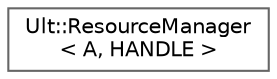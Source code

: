 digraph "Graphical Class Hierarchy"
{
 // LATEX_PDF_SIZE
  bgcolor="transparent";
  edge [fontname=Helvetica,fontsize=10,labelfontname=Helvetica,labelfontsize=10];
  node [fontname=Helvetica,fontsize=10,shape=box,height=0.2,width=0.4];
  rankdir="LR";
  Node0 [id="Node000000",label="Ult::ResourceManager\l\< A, HANDLE \>",height=0.2,width=0.4,color="grey40", fillcolor="white", style="filled",URL="$class_ult_1_1_resource_manager.html",tooltip=" "];
}
